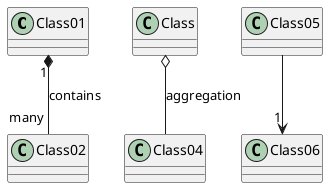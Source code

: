 @startuml
'https://plantuml.com/class-diagram

Class01 "1" *-- "many" Class02 : contains
Class o-- Class04: aggregation
Class05 --> "1" Class06

newPage
class Car
Driver - Car :drivers >
Car *-Wheel:have 4 >
Car -- Person : < owns

@enduml